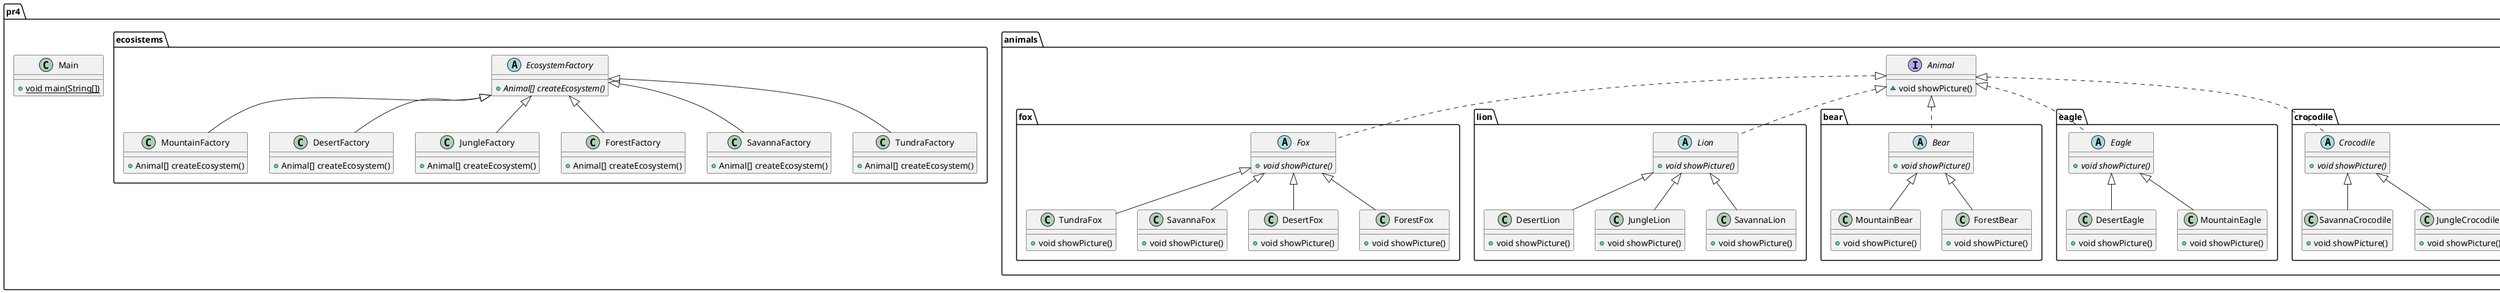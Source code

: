 @startuml
class pr4.Main {
+ {static} void main(String[])
}
class pr4.animals.fox.TundraFox {
+ void showPicture()
}
abstract class pr4.animals.lion.Lion {
+ {abstract}void showPicture()
}
class pr4.animals.bear.MountainBear {
+ void showPicture()
}
class pr4.animals.fox.SavannaFox {
+ void showPicture()
}
abstract class pr4.animals.eagle.Eagle {
+ {abstract}void showPicture()
}
interface pr4.animals.Animal {
~ void showPicture()
}
class pr4.animals.bear.ForestBear {
+ void showPicture()
}
class pr4.animals.lion.DesertLion {
+ void showPicture()
}
class pr4.ecosistems.MountainFactory {
+ Animal[] createEcosystem()
}
class pr4.animals.fox.DesertFox {
+ void showPicture()
}
class pr4.animals.eagle.DesertEagle {
+ void showPicture()
}
abstract class pr4.animals.fox.Fox {
+ {abstract}void showPicture()
}
class pr4.ecosistems.DesertFactory {
+ Animal[] createEcosystem()
}
abstract class pr4.ecosistems.EcosystemFactory {
+ {abstract}Animal[] createEcosystem()
}
class pr4.animals.eagle.MountainEagle {
+ void showPicture()
}
class pr4.animals.lion.JungleLion {
+ void showPicture()
}
class pr4.animals.crocodile.SavannaCrocodile {
+ void showPicture()
}
class pr4.animals.fox.ForestFox {
+ void showPicture()
}
class pr4.animals.lion.SavannaLion {
+ void showPicture()
}
abstract class pr4.animals.crocodile.Crocodile {
+ {abstract}void showPicture()
}
class pr4.ecosistems.JungleFactory {
+ Animal[] createEcosystem()
}
class pr4.ecosistems.ForestFactory {
+ Animal[] createEcosystem()
}
class pr4.animals.crocodile.JungleCrocodile {
+ void showPicture()
}
class pr4.ecosistems.SavannaFactory {
+ Animal[] createEcosystem()
}
class pr4.ecosistems.TundraFactory {
+ Animal[] createEcosystem()
}
abstract class pr4.animals.bear.Bear {
+ {abstract}void showPicture()
}


pr4.animals.fox.Fox <|-- pr4.animals.fox.TundraFox
pr4.animals.Animal <|.. pr4.animals.lion.Lion
pr4.animals.bear.Bear <|-- pr4.animals.bear.MountainBear
pr4.animals.fox.Fox <|-- pr4.animals.fox.SavannaFox
pr4.animals.Animal <|.. pr4.animals.eagle.Eagle
pr4.animals.bear.Bear <|-- pr4.animals.bear.ForestBear
pr4.animals.lion.Lion <|-- pr4.animals.lion.DesertLion
pr4.ecosistems.EcosystemFactory <|-- pr4.ecosistems.MountainFactory
pr4.animals.fox.Fox <|-- pr4.animals.fox.DesertFox
pr4.animals.eagle.Eagle <|-- pr4.animals.eagle.DesertEagle
pr4.animals.Animal <|.. pr4.animals.fox.Fox
pr4.ecosistems.EcosystemFactory <|-- pr4.ecosistems.DesertFactory
pr4.animals.eagle.Eagle <|-- pr4.animals.eagle.MountainEagle
pr4.animals.lion.Lion <|-- pr4.animals.lion.JungleLion
pr4.animals.crocodile.Crocodile <|-- pr4.animals.crocodile.SavannaCrocodile
pr4.animals.fox.Fox <|-- pr4.animals.fox.ForestFox
pr4.animals.lion.Lion <|-- pr4.animals.lion.SavannaLion
pr4.animals.Animal <|.. pr4.animals.crocodile.Crocodile
pr4.ecosistems.EcosystemFactory <|-- pr4.ecosistems.JungleFactory
pr4.ecosistems.EcosystemFactory <|-- pr4.ecosistems.ForestFactory
pr4.animals.crocodile.Crocodile <|-- pr4.animals.crocodile.JungleCrocodile
pr4.ecosistems.EcosystemFactory <|-- pr4.ecosistems.SavannaFactory
pr4.ecosistems.EcosystemFactory <|-- pr4.ecosistems.TundraFactory
pr4.animals.Animal <|.. pr4.animals.bear.Bear
@enduml